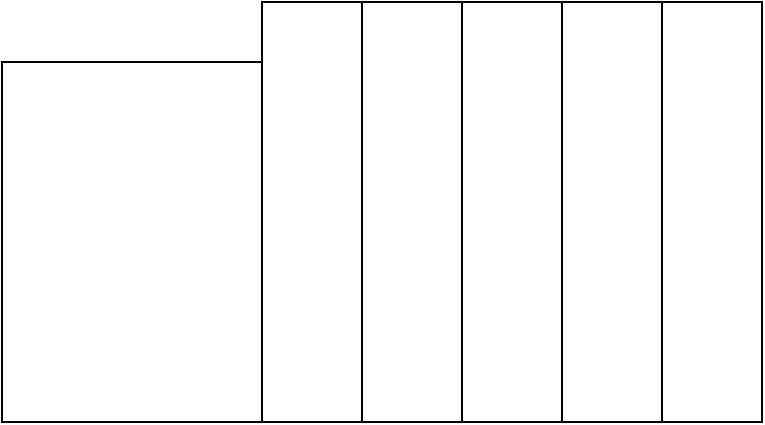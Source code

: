 <mxfile version="14.4.2" type="github"><diagram id="KyHgalYOtuLdIuH9bOrn" name="Page-1"><mxGraphModel dx="1422" dy="794" grid="1" gridSize="10" guides="1" tooltips="1" connect="1" arrows="1" fold="1" page="1" pageScale="1" pageWidth="850" pageHeight="1100" math="0" shadow="0"><root><mxCell id="0"/><mxCell id="1" parent="0"/><mxCell id="UL28DUcIF76SLm-x2d74-2" value="" style="rounded=0;whiteSpace=wrap;html=1;" vertex="1" parent="1"><mxGeometry x="600" y="890" width="250" height="210" as="geometry"/></mxCell><mxCell id="UL28DUcIF76SLm-x2d74-3" value="" style="rounded=0;whiteSpace=wrap;html=1;" vertex="1" parent="1"><mxGeometry x="600" y="890" width="250" height="60" as="geometry"/></mxCell><mxCell id="UL28DUcIF76SLm-x2d74-5" value="" style="rounded=0;whiteSpace=wrap;html=1;" vertex="1" parent="1"><mxGeometry x="600" y="940" width="250" height="50" as="geometry"/></mxCell><mxCell id="UL28DUcIF76SLm-x2d74-6" value="" style="rounded=0;whiteSpace=wrap;html=1;" vertex="1" parent="1"><mxGeometry x="600" y="990" width="250" height="60" as="geometry"/></mxCell><mxCell id="UL28DUcIF76SLm-x2d74-7" value="" style="rounded=0;whiteSpace=wrap;html=1;" vertex="1" parent="1"><mxGeometry x="600" y="1050" width="250" height="50" as="geometry"/></mxCell><mxCell id="UL28DUcIF76SLm-x2d74-8" value="" style="rounded=0;whiteSpace=wrap;html=1;" vertex="1" parent="1"><mxGeometry x="600" y="890" width="50" height="210" as="geometry"/></mxCell><mxCell id="UL28DUcIF76SLm-x2d74-9" value="" style="rounded=0;whiteSpace=wrap;html=1;" vertex="1" parent="1"><mxGeometry x="650" y="890" width="50" height="210" as="geometry"/></mxCell><mxCell id="UL28DUcIF76SLm-x2d74-10" value="" style="rounded=0;whiteSpace=wrap;html=1;" vertex="1" parent="1"><mxGeometry x="700" y="890" width="50" height="210" as="geometry"/></mxCell><mxCell id="UL28DUcIF76SLm-x2d74-11" value="" style="rounded=0;whiteSpace=wrap;html=1;" vertex="1" parent="1"><mxGeometry x="750" y="890" width="50" height="210" as="geometry"/></mxCell><mxCell id="UL28DUcIF76SLm-x2d74-12" value="" style="rounded=0;whiteSpace=wrap;html=1;" vertex="1" parent="1"><mxGeometry x="800" y="890" width="50" height="210" as="geometry"/></mxCell><mxCell id="UL28DUcIF76SLm-x2d74-13" value="" style="rounded=0;whiteSpace=wrap;html=1;" vertex="1" parent="1"><mxGeometry x="470" y="920" width="130" height="180" as="geometry"/></mxCell></root></mxGraphModel></diagram></mxfile>